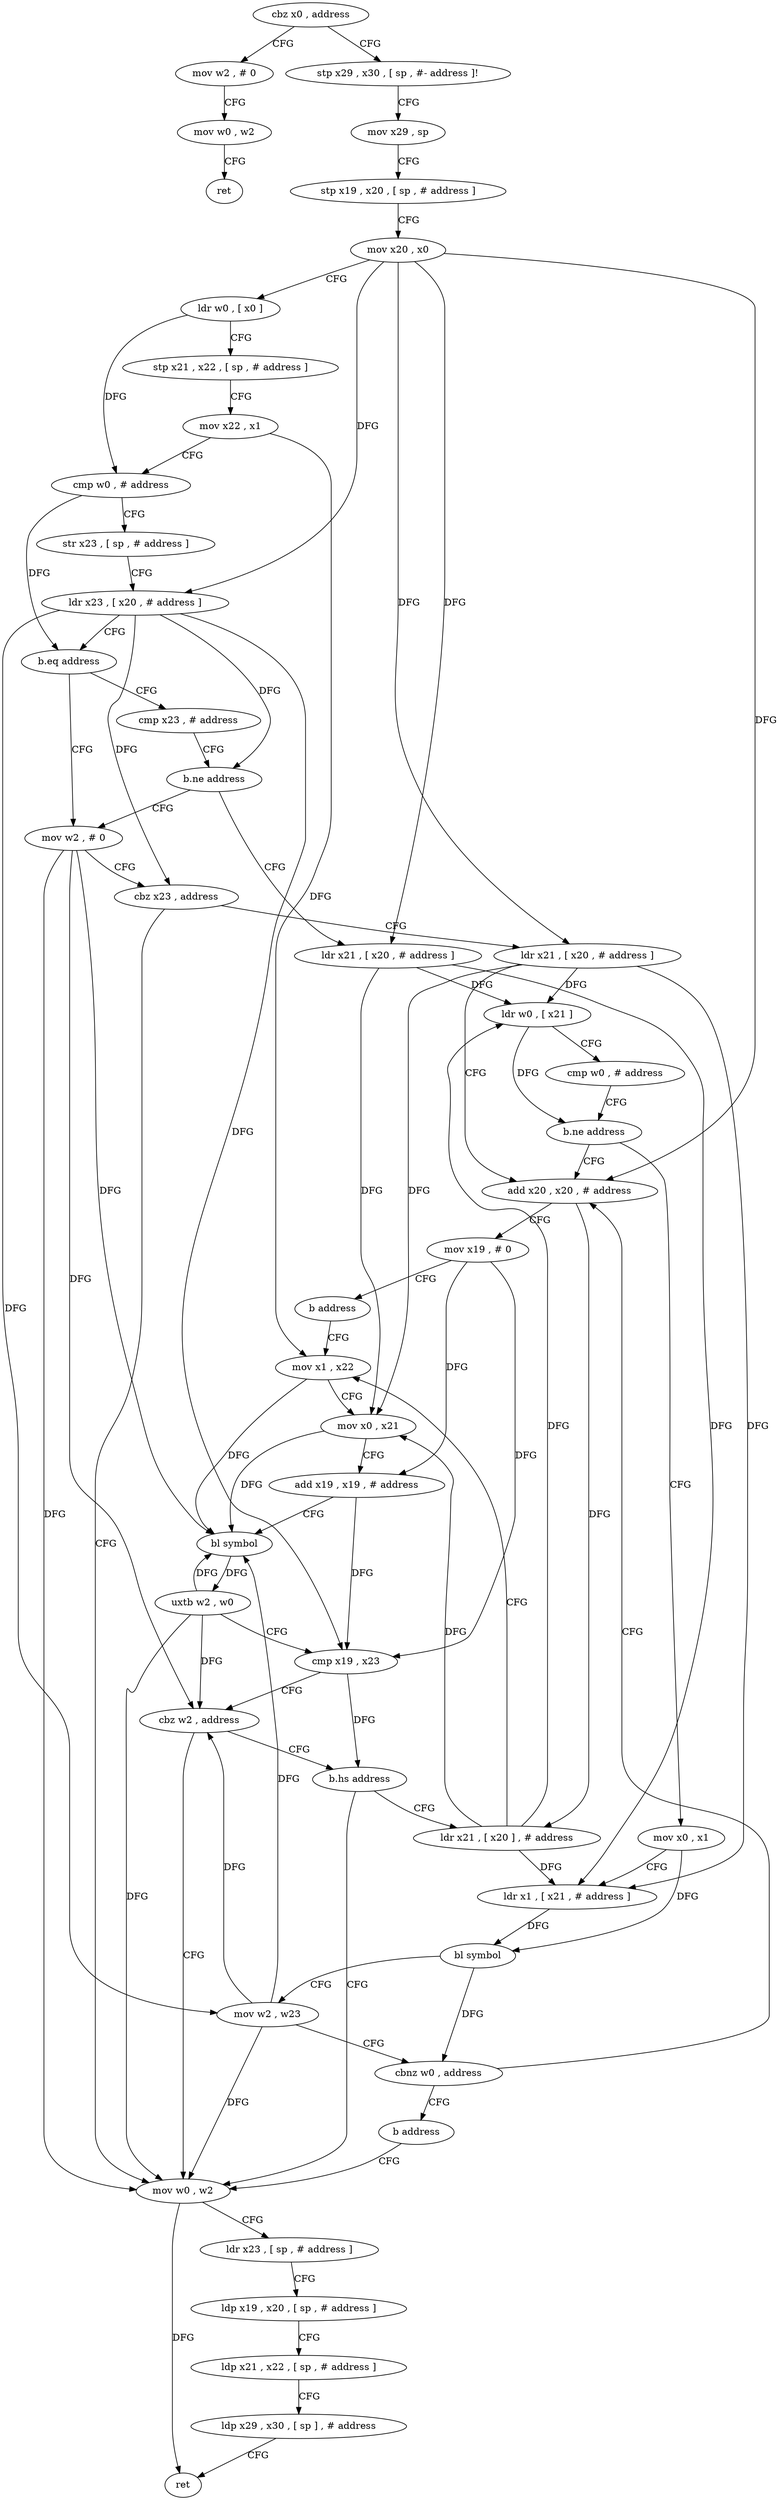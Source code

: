 digraph "func" {
"119768" [label = "cbz x0 , address" ]
"119952" [label = "mov w2 , # 0" ]
"119772" [label = "stp x29 , x30 , [ sp , #- address ]!" ]
"119956" [label = "mov w0 , w2" ]
"119960" [label = "ret" ]
"119776" [label = "mov x29 , sp" ]
"119780" [label = "stp x19 , x20 , [ sp , # address ]" ]
"119784" [label = "mov x20 , x0" ]
"119788" [label = "ldr w0 , [ x0 ]" ]
"119792" [label = "stp x21 , x22 , [ sp , # address ]" ]
"119796" [label = "mov x22 , x1" ]
"119800" [label = "cmp w0 , # address" ]
"119804" [label = "str x23 , [ sp , # address ]" ]
"119808" [label = "ldr x23 , [ x20 , # address ]" ]
"119812" [label = "b.eq address" ]
"119904" [label = "cmp x23 , # address" ]
"119816" [label = "mov w2 , # 0" ]
"119908" [label = "b.ne address" ]
"119912" [label = "ldr x21 , [ x20 , # address ]" ]
"119820" [label = "cbz x23 , address" ]
"119876" [label = "mov w0 , w2" ]
"119824" [label = "ldr x21 , [ x20 , # address ]" ]
"119916" [label = "ldr w0 , [ x21 ]" ]
"119920" [label = "cmp w0 , # address" ]
"119924" [label = "b.ne address" ]
"119828" [label = "add x20 , x20 , # address" ]
"119928" [label = "mov x0 , x1" ]
"119880" [label = "ldr x23 , [ sp , # address ]" ]
"119884" [label = "ldp x19 , x20 , [ sp , # address ]" ]
"119888" [label = "ldp x21 , x22 , [ sp , # address ]" ]
"119892" [label = "ldp x29 , x30 , [ sp ] , # address" ]
"119896" [label = "ret" ]
"119832" [label = "mov x19 , # 0" ]
"119836" [label = "b address" ]
"119848" [label = "mov x1 , x22" ]
"119932" [label = "ldr x1 , [ x21 , # address ]" ]
"119936" [label = "bl symbol" ]
"119940" [label = "mov w2 , w23" ]
"119944" [label = "cbnz w0 , address" ]
"119948" [label = "b address" ]
"119852" [label = "mov x0 , x21" ]
"119856" [label = "add x19 , x19 , # address" ]
"119860" [label = "bl symbol" ]
"119864" [label = "uxtb w2 , w0" ]
"119868" [label = "cmp x19 , x23" ]
"119872" [label = "cbz w2 , address" ]
"119840" [label = "b.hs address" ]
"119844" [label = "ldr x21 , [ x20 ] , # address" ]
"119768" -> "119952" [ label = "CFG" ]
"119768" -> "119772" [ label = "CFG" ]
"119952" -> "119956" [ label = "CFG" ]
"119772" -> "119776" [ label = "CFG" ]
"119956" -> "119960" [ label = "CFG" ]
"119776" -> "119780" [ label = "CFG" ]
"119780" -> "119784" [ label = "CFG" ]
"119784" -> "119788" [ label = "CFG" ]
"119784" -> "119808" [ label = "DFG" ]
"119784" -> "119912" [ label = "DFG" ]
"119784" -> "119824" [ label = "DFG" ]
"119784" -> "119828" [ label = "DFG" ]
"119788" -> "119792" [ label = "CFG" ]
"119788" -> "119800" [ label = "DFG" ]
"119792" -> "119796" [ label = "CFG" ]
"119796" -> "119800" [ label = "CFG" ]
"119796" -> "119848" [ label = "DFG" ]
"119800" -> "119804" [ label = "CFG" ]
"119800" -> "119812" [ label = "DFG" ]
"119804" -> "119808" [ label = "CFG" ]
"119808" -> "119812" [ label = "CFG" ]
"119808" -> "119908" [ label = "DFG" ]
"119808" -> "119820" [ label = "DFG" ]
"119808" -> "119940" [ label = "DFG" ]
"119808" -> "119868" [ label = "DFG" ]
"119812" -> "119904" [ label = "CFG" ]
"119812" -> "119816" [ label = "CFG" ]
"119904" -> "119908" [ label = "CFG" ]
"119816" -> "119820" [ label = "CFG" ]
"119816" -> "119876" [ label = "DFG" ]
"119816" -> "119860" [ label = "DFG" ]
"119816" -> "119872" [ label = "DFG" ]
"119908" -> "119816" [ label = "CFG" ]
"119908" -> "119912" [ label = "CFG" ]
"119912" -> "119916" [ label = "DFG" ]
"119912" -> "119932" [ label = "DFG" ]
"119912" -> "119852" [ label = "DFG" ]
"119820" -> "119876" [ label = "CFG" ]
"119820" -> "119824" [ label = "CFG" ]
"119876" -> "119880" [ label = "CFG" ]
"119876" -> "119896" [ label = "DFG" ]
"119824" -> "119828" [ label = "CFG" ]
"119824" -> "119916" [ label = "DFG" ]
"119824" -> "119932" [ label = "DFG" ]
"119824" -> "119852" [ label = "DFG" ]
"119916" -> "119920" [ label = "CFG" ]
"119916" -> "119924" [ label = "DFG" ]
"119920" -> "119924" [ label = "CFG" ]
"119924" -> "119828" [ label = "CFG" ]
"119924" -> "119928" [ label = "CFG" ]
"119828" -> "119832" [ label = "CFG" ]
"119828" -> "119844" [ label = "DFG" ]
"119928" -> "119932" [ label = "CFG" ]
"119928" -> "119936" [ label = "DFG" ]
"119880" -> "119884" [ label = "CFG" ]
"119884" -> "119888" [ label = "CFG" ]
"119888" -> "119892" [ label = "CFG" ]
"119892" -> "119896" [ label = "CFG" ]
"119832" -> "119836" [ label = "CFG" ]
"119832" -> "119856" [ label = "DFG" ]
"119832" -> "119868" [ label = "DFG" ]
"119836" -> "119848" [ label = "CFG" ]
"119848" -> "119852" [ label = "CFG" ]
"119848" -> "119860" [ label = "DFG" ]
"119932" -> "119936" [ label = "DFG" ]
"119936" -> "119940" [ label = "CFG" ]
"119936" -> "119944" [ label = "DFG" ]
"119940" -> "119944" [ label = "CFG" ]
"119940" -> "119876" [ label = "DFG" ]
"119940" -> "119860" [ label = "DFG" ]
"119940" -> "119872" [ label = "DFG" ]
"119944" -> "119828" [ label = "CFG" ]
"119944" -> "119948" [ label = "CFG" ]
"119948" -> "119876" [ label = "CFG" ]
"119852" -> "119856" [ label = "CFG" ]
"119852" -> "119860" [ label = "DFG" ]
"119856" -> "119860" [ label = "CFG" ]
"119856" -> "119868" [ label = "DFG" ]
"119860" -> "119864" [ label = "DFG" ]
"119864" -> "119868" [ label = "CFG" ]
"119864" -> "119876" [ label = "DFG" ]
"119864" -> "119860" [ label = "DFG" ]
"119864" -> "119872" [ label = "DFG" ]
"119868" -> "119872" [ label = "CFG" ]
"119868" -> "119840" [ label = "DFG" ]
"119872" -> "119840" [ label = "CFG" ]
"119872" -> "119876" [ label = "CFG" ]
"119840" -> "119876" [ label = "CFG" ]
"119840" -> "119844" [ label = "CFG" ]
"119844" -> "119848" [ label = "CFG" ]
"119844" -> "119916" [ label = "DFG" ]
"119844" -> "119932" [ label = "DFG" ]
"119844" -> "119852" [ label = "DFG" ]
}
